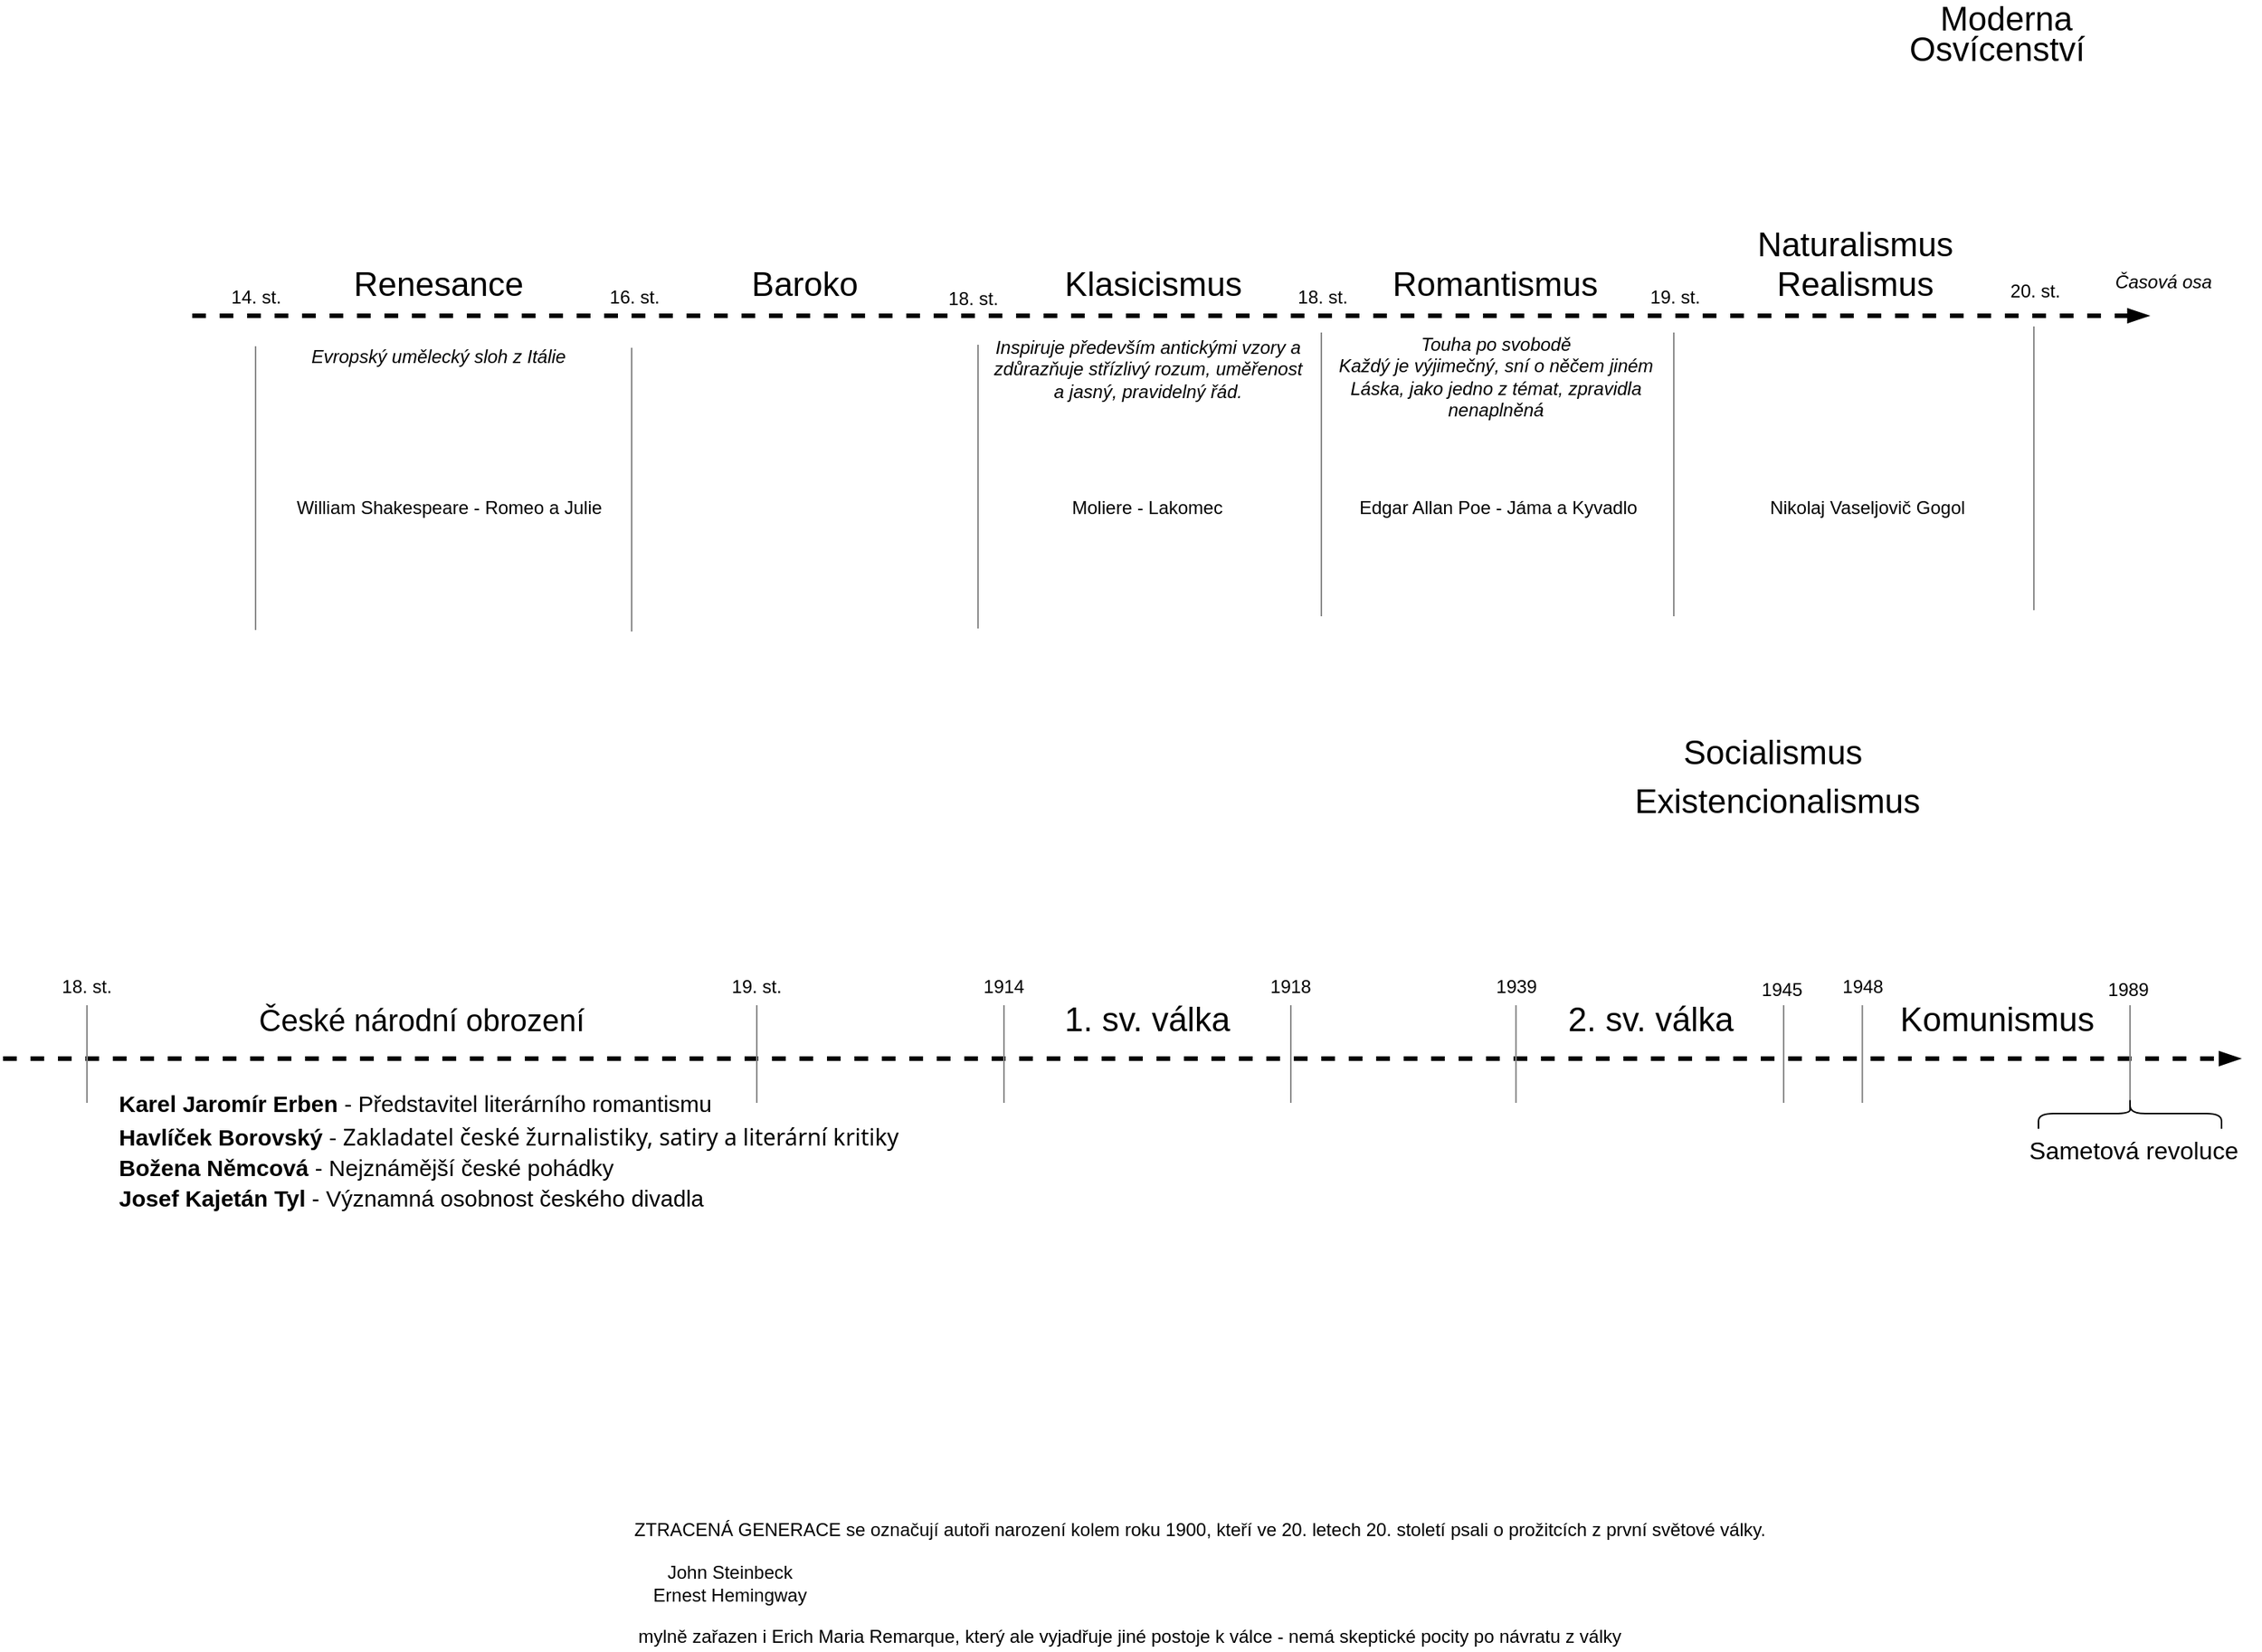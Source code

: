 <mxfile version="15.3.8" type="github">
  <diagram id="NkUVB_MuAY6k-S3Yqs2I" name="Page-1">
    <mxGraphModel dx="1185" dy="662" grid="0" gridSize="10" guides="1" tooltips="1" connect="1" arrows="1" fold="1" page="0" pageScale="1" pageWidth="827" pageHeight="1169" math="0" shadow="0">
      <root>
        <mxCell id="0" />
        <mxCell id="1" parent="0" />
        <mxCell id="TmIskUd6S_NqrXWgK_SJ-1" value="" style="endArrow=blockThin;dashed=1;html=1;strokeWidth=3;jumpSize=0;jumpStyle=arc;endSize=6;curved=1;endFill=1;" edge="1" parent="1">
          <mxGeometry width="50" height="50" relative="1" as="geometry">
            <mxPoint x="341" y="343" as="sourcePoint" />
            <mxPoint x="1623" y="343" as="targetPoint" />
          </mxGeometry>
        </mxCell>
        <mxCell id="TmIskUd6S_NqrXWgK_SJ-2" value="&lt;font style=&quot;font-size: 22px&quot;&gt;Renesance&lt;/font&gt;" style="text;html=1;strokeColor=none;fillColor=none;align=center;verticalAlign=middle;whiteSpace=wrap;rounded=0;" vertex="1" parent="1">
          <mxGeometry x="430" y="313" width="145" height="20" as="geometry" />
        </mxCell>
        <mxCell id="TmIskUd6S_NqrXWgK_SJ-3" value="&lt;i&gt;Časová osa&lt;/i&gt;" style="text;html=1;strokeColor=none;fillColor=none;align=center;verticalAlign=middle;whiteSpace=wrap;rounded=0;" vertex="1" parent="1">
          <mxGeometry x="1591" y="311" width="84" height="20" as="geometry" />
        </mxCell>
        <mxCell id="TmIskUd6S_NqrXWgK_SJ-4" value="&lt;font style=&quot;font-size: 22px&quot;&gt;Romantismus&lt;/font&gt;" style="text;html=1;strokeColor=none;fillColor=none;align=center;verticalAlign=middle;whiteSpace=wrap;rounded=0;" vertex="1" parent="1">
          <mxGeometry x="1108" y="313" width="174" height="20" as="geometry" />
        </mxCell>
        <mxCell id="TmIskUd6S_NqrXWgK_SJ-5" value="&lt;font style=&quot;font-size: 22px&quot;&gt;Baroko&lt;br&gt;&lt;/font&gt;" style="text;html=1;strokeColor=none;fillColor=none;align=center;verticalAlign=middle;whiteSpace=wrap;rounded=0;" vertex="1" parent="1">
          <mxGeometry x="670" y="313" width="145" height="20" as="geometry" />
        </mxCell>
        <mxCell id="TmIskUd6S_NqrXWgK_SJ-6" value="" style="endArrow=none;html=1;strokeWidth=1;strokeColor=#8A8A8A;" edge="1" parent="1">
          <mxGeometry width="50" height="50" relative="1" as="geometry">
            <mxPoint x="856" y="548" as="sourcePoint" />
            <mxPoint x="856" y="362.0" as="targetPoint" />
          </mxGeometry>
        </mxCell>
        <mxCell id="TmIskUd6S_NqrXWgK_SJ-7" value="" style="endArrow=none;html=1;strokeWidth=1;strokeColor=#8A8A8A;" edge="1" parent="1">
          <mxGeometry width="50" height="50" relative="1" as="geometry">
            <mxPoint x="1081" y="540" as="sourcePoint" />
            <mxPoint x="1081" y="354.0" as="targetPoint" />
          </mxGeometry>
        </mxCell>
        <mxCell id="TmIskUd6S_NqrXWgK_SJ-8" value="&lt;font style=&quot;font-size: 22px&quot;&gt;Klasicismus&lt;/font&gt;" style="text;html=1;strokeColor=none;fillColor=none;align=center;verticalAlign=middle;whiteSpace=wrap;rounded=0;" vertex="1" parent="1">
          <mxGeometry x="884" y="313" width="174" height="20" as="geometry" />
        </mxCell>
        <mxCell id="TmIskUd6S_NqrXWgK_SJ-9" value="18. st." style="text;html=1;strokeColor=none;fillColor=none;align=center;verticalAlign=middle;whiteSpace=wrap;rounded=0;" vertex="1" parent="1">
          <mxGeometry x="822" y="322" width="62" height="20" as="geometry" />
        </mxCell>
        <mxCell id="TmIskUd6S_NqrXWgK_SJ-10" value="14. st." style="text;html=1;strokeColor=none;fillColor=none;align=center;verticalAlign=middle;whiteSpace=wrap;rounded=0;" vertex="1" parent="1">
          <mxGeometry x="352" y="321" width="62" height="20" as="geometry" />
        </mxCell>
        <mxCell id="TmIskUd6S_NqrXWgK_SJ-11" value="&lt;font style=&quot;font-size: 22px&quot;&gt;Realismus&lt;/font&gt;" style="text;html=1;strokeColor=none;fillColor=none;align=center;verticalAlign=middle;whiteSpace=wrap;rounded=0;" vertex="1" parent="1">
          <mxGeometry x="1344" y="313" width="174" height="20" as="geometry" />
        </mxCell>
        <mxCell id="TmIskUd6S_NqrXWgK_SJ-12" value="&lt;font style=&quot;font-size: 22px&quot;&gt;Naturalismus&lt;/font&gt;" style="text;html=1;strokeColor=none;fillColor=none;align=center;verticalAlign=middle;whiteSpace=wrap;rounded=0;" vertex="1" parent="1">
          <mxGeometry x="1344" y="287" width="174" height="20" as="geometry" />
        </mxCell>
        <mxCell id="TmIskUd6S_NqrXWgK_SJ-13" value="16. st." style="text;html=1;strokeColor=none;fillColor=none;align=center;verticalAlign=middle;whiteSpace=wrap;rounded=0;" vertex="1" parent="1">
          <mxGeometry x="600" y="321" width="62" height="20" as="geometry" />
        </mxCell>
        <mxCell id="TmIskUd6S_NqrXWgK_SJ-14" value="" style="endArrow=none;html=1;strokeWidth=1;strokeColor=#8A8A8A;" edge="1" parent="1">
          <mxGeometry width="50" height="50" relative="1" as="geometry">
            <mxPoint x="629" y="550" as="sourcePoint" />
            <mxPoint x="629" y="364.0" as="targetPoint" />
          </mxGeometry>
        </mxCell>
        <mxCell id="TmIskUd6S_NqrXWgK_SJ-15" value="" style="endArrow=none;html=1;strokeWidth=1;strokeColor=#8A8A8A;" edge="1" parent="1">
          <mxGeometry width="50" height="50" relative="1" as="geometry">
            <mxPoint x="382.5" y="549.0" as="sourcePoint" />
            <mxPoint x="382.5" y="363" as="targetPoint" />
          </mxGeometry>
        </mxCell>
        <mxCell id="TmIskUd6S_NqrXWgK_SJ-16" value="18. st." style="text;html=1;strokeColor=none;fillColor=none;align=center;verticalAlign=middle;whiteSpace=wrap;rounded=0;" vertex="1" parent="1">
          <mxGeometry x="1051" y="321" width="62" height="20" as="geometry" />
        </mxCell>
        <mxCell id="TmIskUd6S_NqrXWgK_SJ-17" value="" style="endArrow=none;html=1;strokeWidth=1;strokeColor=#8A8A8A;" edge="1" parent="1">
          <mxGeometry width="50" height="50" relative="1" as="geometry">
            <mxPoint x="1312" y="540" as="sourcePoint" />
            <mxPoint x="1312" y="354.0" as="targetPoint" />
          </mxGeometry>
        </mxCell>
        <mxCell id="TmIskUd6S_NqrXWgK_SJ-18" value="19. st." style="text;html=1;strokeColor=none;fillColor=none;align=center;verticalAlign=middle;whiteSpace=wrap;rounded=0;" vertex="1" parent="1">
          <mxGeometry x="1282" y="321" width="62" height="20" as="geometry" />
        </mxCell>
        <mxCell id="TmIskUd6S_NqrXWgK_SJ-19" value="20. st." style="text;html=1;strokeColor=none;fillColor=none;align=center;verticalAlign=middle;whiteSpace=wrap;rounded=0;" vertex="1" parent="1">
          <mxGeometry x="1518" y="317" width="62" height="20" as="geometry" />
        </mxCell>
        <mxCell id="TmIskUd6S_NqrXWgK_SJ-20" value="" style="endArrow=none;html=1;strokeWidth=1;strokeColor=#8A8A8A;" edge="1" parent="1">
          <mxGeometry width="50" height="50" relative="1" as="geometry">
            <mxPoint x="1548" y="536" as="sourcePoint" />
            <mxPoint x="1548" y="350" as="targetPoint" />
          </mxGeometry>
        </mxCell>
        <mxCell id="TmIskUd6S_NqrXWgK_SJ-21" value="William Shakespeare - Romeo a Julie" style="text;html=1;strokeColor=none;fillColor=none;align=center;verticalAlign=middle;whiteSpace=wrap;rounded=0;" vertex="1" parent="1">
          <mxGeometry x="399" y="459" width="221" height="20" as="geometry" />
        </mxCell>
        <mxCell id="TmIskUd6S_NqrXWgK_SJ-22" value="Moliere - Lakomec" style="text;html=1;strokeColor=none;fillColor=none;align=center;verticalAlign=middle;whiteSpace=wrap;rounded=0;" vertex="1" parent="1">
          <mxGeometry x="895" y="459" width="144" height="20" as="geometry" />
        </mxCell>
        <mxCell id="TmIskUd6S_NqrXWgK_SJ-23" value="Nikolaj Vaseljovič Gogol" style="text;html=1;strokeColor=none;fillColor=none;align=center;verticalAlign=middle;whiteSpace=wrap;rounded=0;" vertex="1" parent="1">
          <mxGeometry x="1367" y="459" width="144" height="20" as="geometry" />
        </mxCell>
        <mxCell id="TmIskUd6S_NqrXWgK_SJ-24" value="&lt;i&gt;Evropský umělecký sloh z Itálie&lt;/i&gt;" style="text;html=1;strokeColor=none;fillColor=none;align=center;verticalAlign=middle;whiteSpace=wrap;rounded=0;" vertex="1" parent="1">
          <mxGeometry x="407" y="360" width="191" height="20" as="geometry" />
        </mxCell>
        <mxCell id="TmIskUd6S_NqrXWgK_SJ-25" value="Edgar Allan Poe - Jáma a Kyvadlo" style="text;html=1;strokeColor=none;fillColor=none;align=center;verticalAlign=middle;whiteSpace=wrap;rounded=0;" vertex="1" parent="1">
          <mxGeometry x="1101.5" y="459" width="190" height="20" as="geometry" />
        </mxCell>
        <mxCell id="TmIskUd6S_NqrXWgK_SJ-26" value="&lt;i&gt;Touha po svobodě&lt;br&gt;Každý je výjimečný, sní o něčem jiném&lt;br&gt;&lt;/i&gt;&lt;i&gt;Láska, jako jedno z témat, zpravidla nenaplněná&lt;br&gt;&lt;/i&gt;" style="text;html=1;strokeColor=none;fillColor=none;align=center;verticalAlign=middle;whiteSpace=wrap;rounded=0;" vertex="1" parent="1">
          <mxGeometry x="1089.5" y="352" width="211" height="61" as="geometry" />
        </mxCell>
        <mxCell id="TmIskUd6S_NqrXWgK_SJ-27" value="&lt;i&gt;Inspiruje především antickými vzory a zdůrazňuje střízlivý rozum, uměřenost a jasný, pravidelný řád.&lt;br&gt;&lt;/i&gt;" style="text;html=1;strokeColor=none;fillColor=none;align=center;verticalAlign=middle;whiteSpace=wrap;rounded=0;" vertex="1" parent="1">
          <mxGeometry x="860.5" y="350" width="213" height="55" as="geometry" />
        </mxCell>
        <mxCell id="TmIskUd6S_NqrXWgK_SJ-28" value="&lt;font style=&quot;font-size: 22px&quot;&gt;Moderna&lt;br&gt;&lt;/font&gt;" style="text;html=1;strokeColor=none;fillColor=none;align=center;verticalAlign=middle;whiteSpace=wrap;rounded=0;" vertex="1" parent="1">
          <mxGeometry x="1443" y="139" width="174" height="20" as="geometry" />
        </mxCell>
        <mxCell id="TmIskUd6S_NqrXWgK_SJ-30" value="" style="endArrow=blockThin;dashed=1;html=1;strokeWidth=3;jumpSize=0;jumpStyle=arc;endSize=6;curved=1;endFill=1;" edge="1" parent="1">
          <mxGeometry width="50" height="50" relative="1" as="geometry">
            <mxPoint x="217" y="830" as="sourcePoint" />
            <mxPoint x="1683" y="830" as="targetPoint" />
          </mxGeometry>
        </mxCell>
        <mxCell id="TmIskUd6S_NqrXWgK_SJ-31" value="" style="endArrow=none;html=1;strokeWidth=1;strokeColor=#8A8A8A;" edge="1" parent="1">
          <mxGeometry width="50" height="50" relative="1" as="geometry">
            <mxPoint x="1208.58" y="859" as="sourcePoint" />
            <mxPoint x="1208.58" y="795" as="targetPoint" />
          </mxGeometry>
        </mxCell>
        <mxCell id="TmIskUd6S_NqrXWgK_SJ-32" value="&lt;font style=&quot;font-size: 22px&quot;&gt;1. sv. válka&lt;/font&gt;" style="text;html=1;strokeColor=none;fillColor=none;align=center;verticalAlign=middle;whiteSpace=wrap;rounded=0;" vertex="1" parent="1">
          <mxGeometry x="880" y="795" width="174" height="20" as="geometry" />
        </mxCell>
        <mxCell id="TmIskUd6S_NqrXWgK_SJ-33" value="&lt;font style=&quot;font-size: 22px&quot;&gt;2. sv. válka&lt;/font&gt;" style="text;html=1;strokeColor=none;fillColor=none;align=center;verticalAlign=middle;whiteSpace=wrap;rounded=0;" vertex="1" parent="1">
          <mxGeometry x="1210" y="795" width="174" height="20" as="geometry" />
        </mxCell>
        <mxCell id="TmIskUd6S_NqrXWgK_SJ-34" value="" style="endArrow=none;html=1;strokeWidth=1;strokeColor=#8A8A8A;" edge="1" parent="1">
          <mxGeometry width="50" height="50" relative="1" as="geometry">
            <mxPoint x="1061" y="859" as="sourcePoint" />
            <mxPoint x="1061" y="795" as="targetPoint" />
          </mxGeometry>
        </mxCell>
        <mxCell id="TmIskUd6S_NqrXWgK_SJ-35" value="" style="endArrow=none;html=1;strokeWidth=1;strokeColor=#8A8A8A;" edge="1" parent="1">
          <mxGeometry width="50" height="50" relative="1" as="geometry">
            <mxPoint x="873.0" y="859" as="sourcePoint" />
            <mxPoint x="873.0" y="795" as="targetPoint" />
          </mxGeometry>
        </mxCell>
        <mxCell id="TmIskUd6S_NqrXWgK_SJ-36" value="" style="endArrow=none;html=1;strokeWidth=1;strokeColor=#8A8A8A;" edge="1" parent="1">
          <mxGeometry width="50" height="50" relative="1" as="geometry">
            <mxPoint x="1384" y="859" as="sourcePoint" />
            <mxPoint x="1384" y="795" as="targetPoint" />
          </mxGeometry>
        </mxCell>
        <mxCell id="TmIskUd6S_NqrXWgK_SJ-37" value="1914" style="text;html=1;strokeColor=none;fillColor=none;align=center;verticalAlign=middle;whiteSpace=wrap;rounded=0;" vertex="1" parent="1">
          <mxGeometry x="842" y="773" width="62" height="20" as="geometry" />
        </mxCell>
        <mxCell id="TmIskUd6S_NqrXWgK_SJ-38" value="1918" style="text;html=1;strokeColor=none;fillColor=none;align=center;verticalAlign=middle;whiteSpace=wrap;rounded=0;" vertex="1" parent="1">
          <mxGeometry x="1030" y="773" width="62" height="20" as="geometry" />
        </mxCell>
        <mxCell id="TmIskUd6S_NqrXWgK_SJ-39" value="1939" style="text;html=1;strokeColor=none;fillColor=none;align=center;verticalAlign=middle;whiteSpace=wrap;rounded=0;" vertex="1" parent="1">
          <mxGeometry x="1178" y="773" width="62" height="20" as="geometry" />
        </mxCell>
        <mxCell id="TmIskUd6S_NqrXWgK_SJ-40" value="1945" style="text;html=1;strokeColor=none;fillColor=none;align=center;verticalAlign=middle;whiteSpace=wrap;rounded=0;" vertex="1" parent="1">
          <mxGeometry x="1352" y="775" width="62" height="20" as="geometry" />
        </mxCell>
        <mxCell id="TmIskUd6S_NqrXWgK_SJ-41" value="" style="endArrow=none;html=1;strokeWidth=1;strokeColor=#8A8A8A;" edge="1" parent="1">
          <mxGeometry width="50" height="50" relative="1" as="geometry">
            <mxPoint x="1435.58" y="859" as="sourcePoint" />
            <mxPoint x="1435.58" y="795" as="targetPoint" />
          </mxGeometry>
        </mxCell>
        <mxCell id="TmIskUd6S_NqrXWgK_SJ-42" value="1948" style="text;html=1;strokeColor=none;fillColor=none;align=center;verticalAlign=middle;whiteSpace=wrap;rounded=0;" vertex="1" parent="1">
          <mxGeometry x="1405" y="773" width="62" height="20" as="geometry" />
        </mxCell>
        <mxCell id="TmIskUd6S_NqrXWgK_SJ-43" value="&lt;font style=&quot;font-size: 22px&quot;&gt;Komunismus&lt;/font&gt;" style="text;html=1;strokeColor=none;fillColor=none;align=center;verticalAlign=middle;whiteSpace=wrap;rounded=0;" vertex="1" parent="1">
          <mxGeometry x="1437" y="795" width="174" height="20" as="geometry" />
        </mxCell>
        <mxCell id="TmIskUd6S_NqrXWgK_SJ-44" value="1989" style="text;html=1;strokeColor=none;fillColor=none;align=center;verticalAlign=middle;whiteSpace=wrap;rounded=0;" vertex="1" parent="1">
          <mxGeometry x="1579" y="775" width="62" height="20" as="geometry" />
        </mxCell>
        <mxCell id="TmIskUd6S_NqrXWgK_SJ-45" value="" style="endArrow=none;html=1;strokeWidth=1;strokeColor=#8A8A8A;" edge="1" parent="1">
          <mxGeometry width="50" height="50" relative="1" as="geometry">
            <mxPoint x="1611" y="859.0" as="sourcePoint" />
            <mxPoint x="1611" y="795" as="targetPoint" />
          </mxGeometry>
        </mxCell>
        <mxCell id="TmIskUd6S_NqrXWgK_SJ-46" value="&lt;font style=&quot;font-size: 16px&quot;&gt;Sametová revoluce&lt;/font&gt;" style="text;html=1;align=center;verticalAlign=middle;whiteSpace=wrap;rounded=0;" vertex="1" parent="1">
          <mxGeometry x="1529.5" y="874" width="167" height="32" as="geometry" />
        </mxCell>
        <mxCell id="TmIskUd6S_NqrXWgK_SJ-47" value="&lt;font style=&quot;font-size: 22px&quot;&gt;Socialismus&lt;br&gt;&lt;/font&gt;" style="text;html=1;strokeColor=none;fillColor=none;align=center;verticalAlign=middle;whiteSpace=wrap;rounded=0;" vertex="1" parent="1">
          <mxGeometry x="1289.5" y="620" width="174" height="20" as="geometry" />
        </mxCell>
        <mxCell id="TmIskUd6S_NqrXWgK_SJ-48" value="&lt;font style=&quot;font-size: 22px&quot;&gt;Existencionalismus&lt;br&gt;&lt;/font&gt;" style="text;html=1;strokeColor=none;fillColor=none;align=center;verticalAlign=middle;whiteSpace=wrap;rounded=0;" vertex="1" parent="1">
          <mxGeometry x="1293" y="652" width="174" height="20" as="geometry" />
        </mxCell>
        <mxCell id="TmIskUd6S_NqrXWgK_SJ-49" value="&lt;div class=&quot;cxgpxx05 d1544ag0 sj5x9vvc tw6a2znq l9j0dhe7 ni8dbmo4 stjgntxs e72ty7fz qlfml3jp inkptoze jm1wdb64 qv66sw1b ljqsnud1 odn2s2vf tkr6xdv7 qttc61fc&quot; style=&quot;padding: 8px 12px ; border-radius: 18px 18px 18px 4px ; overflow-wrap: break-word ; position: relative ; overflow: hidden ; max-width: 564px ; word-break: break-word ; z-index: 1&quot;&gt;&lt;div class=&quot;rq0escxv l9j0dhe7 du4w35lb __fb-dark-mode&quot; style=&quot;z-index: 0 ; position: relative ; box-sizing: border-box&quot;&gt;&lt;div class=&quot;ii04i59q jq4qci2q g9io39s2 oo9gr5id&quot; dir=&quot;auto&quot; style=&quot;line-height: 20px&quot;&gt;&lt;span style=&quot;font-size: 15px ; font-family: inherit&quot;&gt;&lt;b&gt;Karel Jaromír Erben&lt;/b&gt; -&amp;nbsp;&lt;/span&gt;&lt;span style=&quot;font-size: 15px&quot;&gt;Představitel literárního romantismu&lt;/span&gt;&lt;/div&gt;&lt;div class=&quot;ii04i59q jq4qci2q g9io39s2 oo9gr5id&quot; dir=&quot;auto&quot; style=&quot;font-size: 15px ; line-height: 20px&quot;&gt;&lt;span style=&quot;font-family: inherit&quot;&gt;&lt;b&gt;Havlíček Borovský&lt;/b&gt; -&amp;nbsp;&lt;/span&gt;&lt;span&gt;&lt;font face=&quot;segoe ui historic, segoe ui, helvetica, arial, sans-serif&quot; style=&quot;font-size: 15px&quot;&gt;Zakladatel české žurnalistiky, satiry a literární kritiky&lt;/font&gt;&lt;/span&gt;&lt;br&gt;&lt;/div&gt;&lt;div class=&quot;ii04i59q jq4qci2q g9io39s2 oo9gr5id&quot; dir=&quot;auto&quot; style=&quot;font-size: 15px ; font-family: inherit ; line-height: 20px&quot;&gt;&lt;span style=&quot;font-family: inherit&quot;&gt;&lt;b&gt;Božena Němcová&lt;/b&gt; - Nejznámější české pohádky&lt;/span&gt;&lt;/div&gt;&lt;div class=&quot;ii04i59q jq4qci2q g9io39s2 oo9gr5id&quot; dir=&quot;auto&quot; style=&quot;font-size: 15px ; font-family: inherit ; line-height: 20px&quot;&gt;&lt;span style=&quot;font-family: inherit&quot;&gt;&lt;b&gt;Josef Kajetán Tyl&lt;/b&gt; - Významná osobnost českého divadla&lt;/span&gt;&lt;/div&gt;&lt;/div&gt;&lt;/div&gt;&lt;div class=&quot;ns4p8fja j83agx80 cbu4d94t a6sixzi8 bkfpd7mw d2edcug0 buofh1pr nred35xi&quot; style=&quot;align-items: inherit ; justify-content: flex-end ; flex-direction: column ; max-width: 100% ; display: flex ; font-family: &amp;#34;segoe ui historic&amp;#34; , &amp;#34;segoe ui&amp;#34; , &amp;#34;helvetica&amp;#34; , &amp;#34;arial&amp;#34; , sans-serif ; color: rgb(28 , 30 , 33) ; font-size: 15px&quot;&gt;&lt;/div&gt;" style="text;html=1;align=left;verticalAlign=middle;resizable=0;points=[];autosize=1;strokeWidth=1;" vertex="1" parent="1">
          <mxGeometry x="279" y="839" width="520" height="102" as="geometry" />
        </mxCell>
        <mxCell id="TmIskUd6S_NqrXWgK_SJ-50" value="18. st." style="text;html=1;strokeColor=none;fillColor=none;align=center;verticalAlign=middle;whiteSpace=wrap;rounded=0;" vertex="1" parent="1">
          <mxGeometry x="241" y="773" width="62" height="20" as="geometry" />
        </mxCell>
        <mxCell id="TmIskUd6S_NqrXWgK_SJ-51" value="" style="endArrow=none;html=1;strokeWidth=1;strokeColor=#8A8A8A;" edge="1" parent="1">
          <mxGeometry width="50" height="50" relative="1" as="geometry">
            <mxPoint x="272" y="859" as="sourcePoint" />
            <mxPoint x="272" y="795" as="targetPoint" />
          </mxGeometry>
        </mxCell>
        <mxCell id="TmIskUd6S_NqrXWgK_SJ-52" value="&lt;div class=&quot;ii04i59q jq4qci2q g9io39s2 oo9gr5id&quot; dir=&quot;auto&quot; style=&quot;font-family: inherit ; font-size: 20px ; line-height: 20px&quot;&gt;České národní obrození&lt;/div&gt;&lt;div&gt;&lt;b&gt;&lt;br&gt;&lt;/b&gt;&lt;/div&gt;" style="text;html=1;strokeColor=none;fillColor=none;align=center;verticalAlign=middle;whiteSpace=wrap;rounded=0;" vertex="1" parent="1">
          <mxGeometry x="274" y="794" width="435" height="35" as="geometry" />
        </mxCell>
        <mxCell id="TmIskUd6S_NqrXWgK_SJ-53" value="19. st." style="text;html=1;strokeColor=none;fillColor=none;align=center;verticalAlign=middle;whiteSpace=wrap;rounded=0;" vertex="1" parent="1">
          <mxGeometry x="680" y="773" width="62" height="20" as="geometry" />
        </mxCell>
        <mxCell id="TmIskUd6S_NqrXWgK_SJ-54" value="" style="endArrow=none;html=1;strokeWidth=1;strokeColor=#8A8A8A;" edge="1" parent="1">
          <mxGeometry width="50" height="50" relative="1" as="geometry">
            <mxPoint x="711" y="859" as="sourcePoint" />
            <mxPoint x="711" y="795" as="targetPoint" />
          </mxGeometry>
        </mxCell>
        <mxCell id="TmIskUd6S_NqrXWgK_SJ-55" value="" style="shape=curlyBracket;whiteSpace=wrap;html=1;rounded=1;strokeWidth=1;align=left;rotation=90;" vertex="1" parent="1">
          <mxGeometry x="1601" y="806" width="20" height="120" as="geometry" />
        </mxCell>
        <mxCell id="TmIskUd6S_NqrXWgK_SJ-56" value="&lt;font style=&quot;font-size: 22px&quot;&gt;Osvícenství&lt;br&gt;&lt;/font&gt;" style="text;html=1;strokeColor=none;fillColor=none;align=center;verticalAlign=middle;whiteSpace=wrap;rounded=0;" vertex="1" parent="1">
          <mxGeometry x="1437" y="159" width="174" height="20" as="geometry" />
        </mxCell>
        <mxCell id="TmIskUd6S_NqrXWgK_SJ-57" value="ZTRACENÁ GENERACE ﻿se označují autoři narození kolem roku 1900, kteří ve 20. letech 20. století psali o prožitcích z první světové války." style="text;html=1;align=center;verticalAlign=middle;resizable=0;points=[];autosize=1;strokeColor=none;fillColor=none;" vertex="1" parent="1">
          <mxGeometry x="625" y="1130" width="751" height="18" as="geometry" />
        </mxCell>
        <mxCell id="TmIskUd6S_NqrXWgK_SJ-58" value="John Steinbeck&lt;br&gt;Ernest Hemingway" style="text;html=1;align=center;verticalAlign=middle;resizable=0;points=[];autosize=1;strokeColor=none;fillColor=none;" vertex="1" parent="1">
          <mxGeometry x="637" y="1158" width="111" height="32" as="geometry" />
        </mxCell>
        <mxCell id="TmIskUd6S_NqrXWgK_SJ-59" value="mylně zařazen i Erich Maria Remarque, který ale vyjadřuje jiné postoje k válce - nemá skeptické pocity po návratu z války" style="text;html=1;align=center;verticalAlign=middle;resizable=0;points=[];autosize=1;strokeColor=none;fillColor=none;" vertex="1" parent="1">
          <mxGeometry x="628" y="1200" width="654" height="18" as="geometry" />
        </mxCell>
      </root>
    </mxGraphModel>
  </diagram>
</mxfile>
